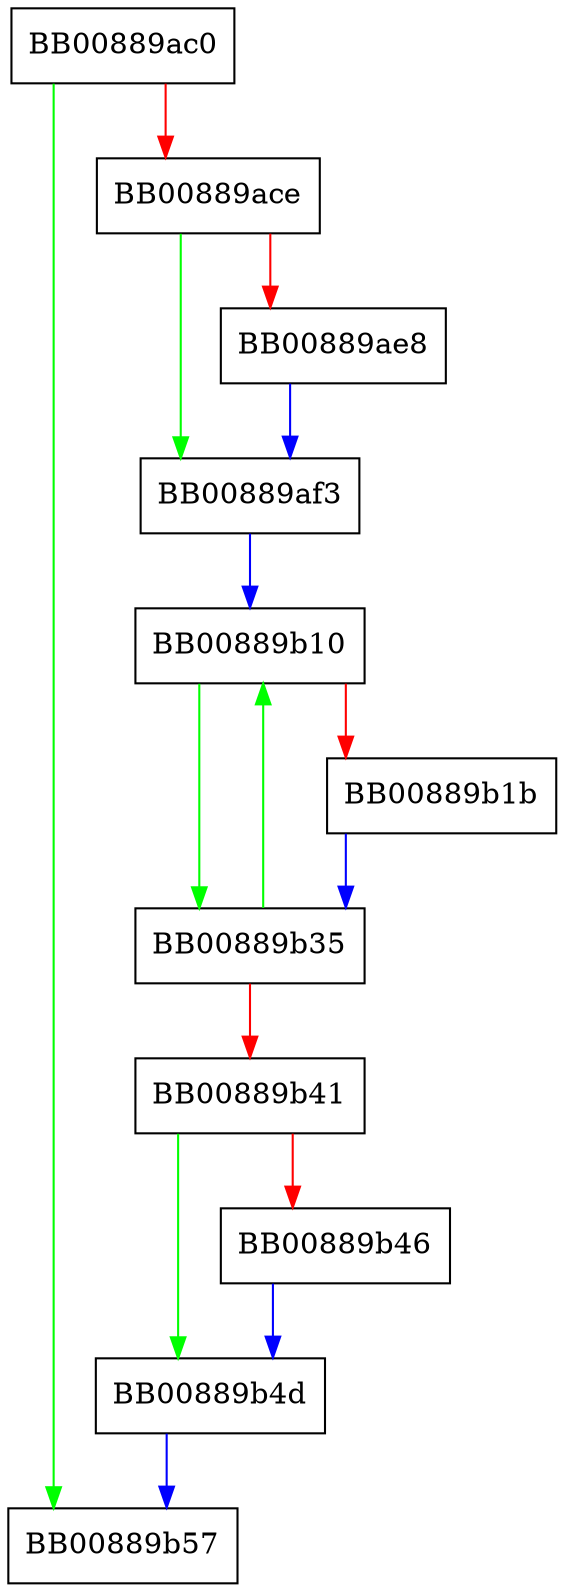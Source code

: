 digraph __malloc_fork_unlock_child {
  node [shape="box"];
  graph [splines=ortho];
  BB00889ac0 -> BB00889b57 [color="green"];
  BB00889ac0 -> BB00889ace [color="red"];
  BB00889ace -> BB00889af3 [color="green"];
  BB00889ace -> BB00889ae8 [color="red"];
  BB00889ae8 -> BB00889af3 [color="blue"];
  BB00889af3 -> BB00889b10 [color="blue"];
  BB00889b10 -> BB00889b35 [color="green"];
  BB00889b10 -> BB00889b1b [color="red"];
  BB00889b1b -> BB00889b35 [color="blue"];
  BB00889b35 -> BB00889b10 [color="green"];
  BB00889b35 -> BB00889b41 [color="red"];
  BB00889b41 -> BB00889b4d [color="green"];
  BB00889b41 -> BB00889b46 [color="red"];
  BB00889b46 -> BB00889b4d [color="blue"];
  BB00889b4d -> BB00889b57 [color="blue"];
}